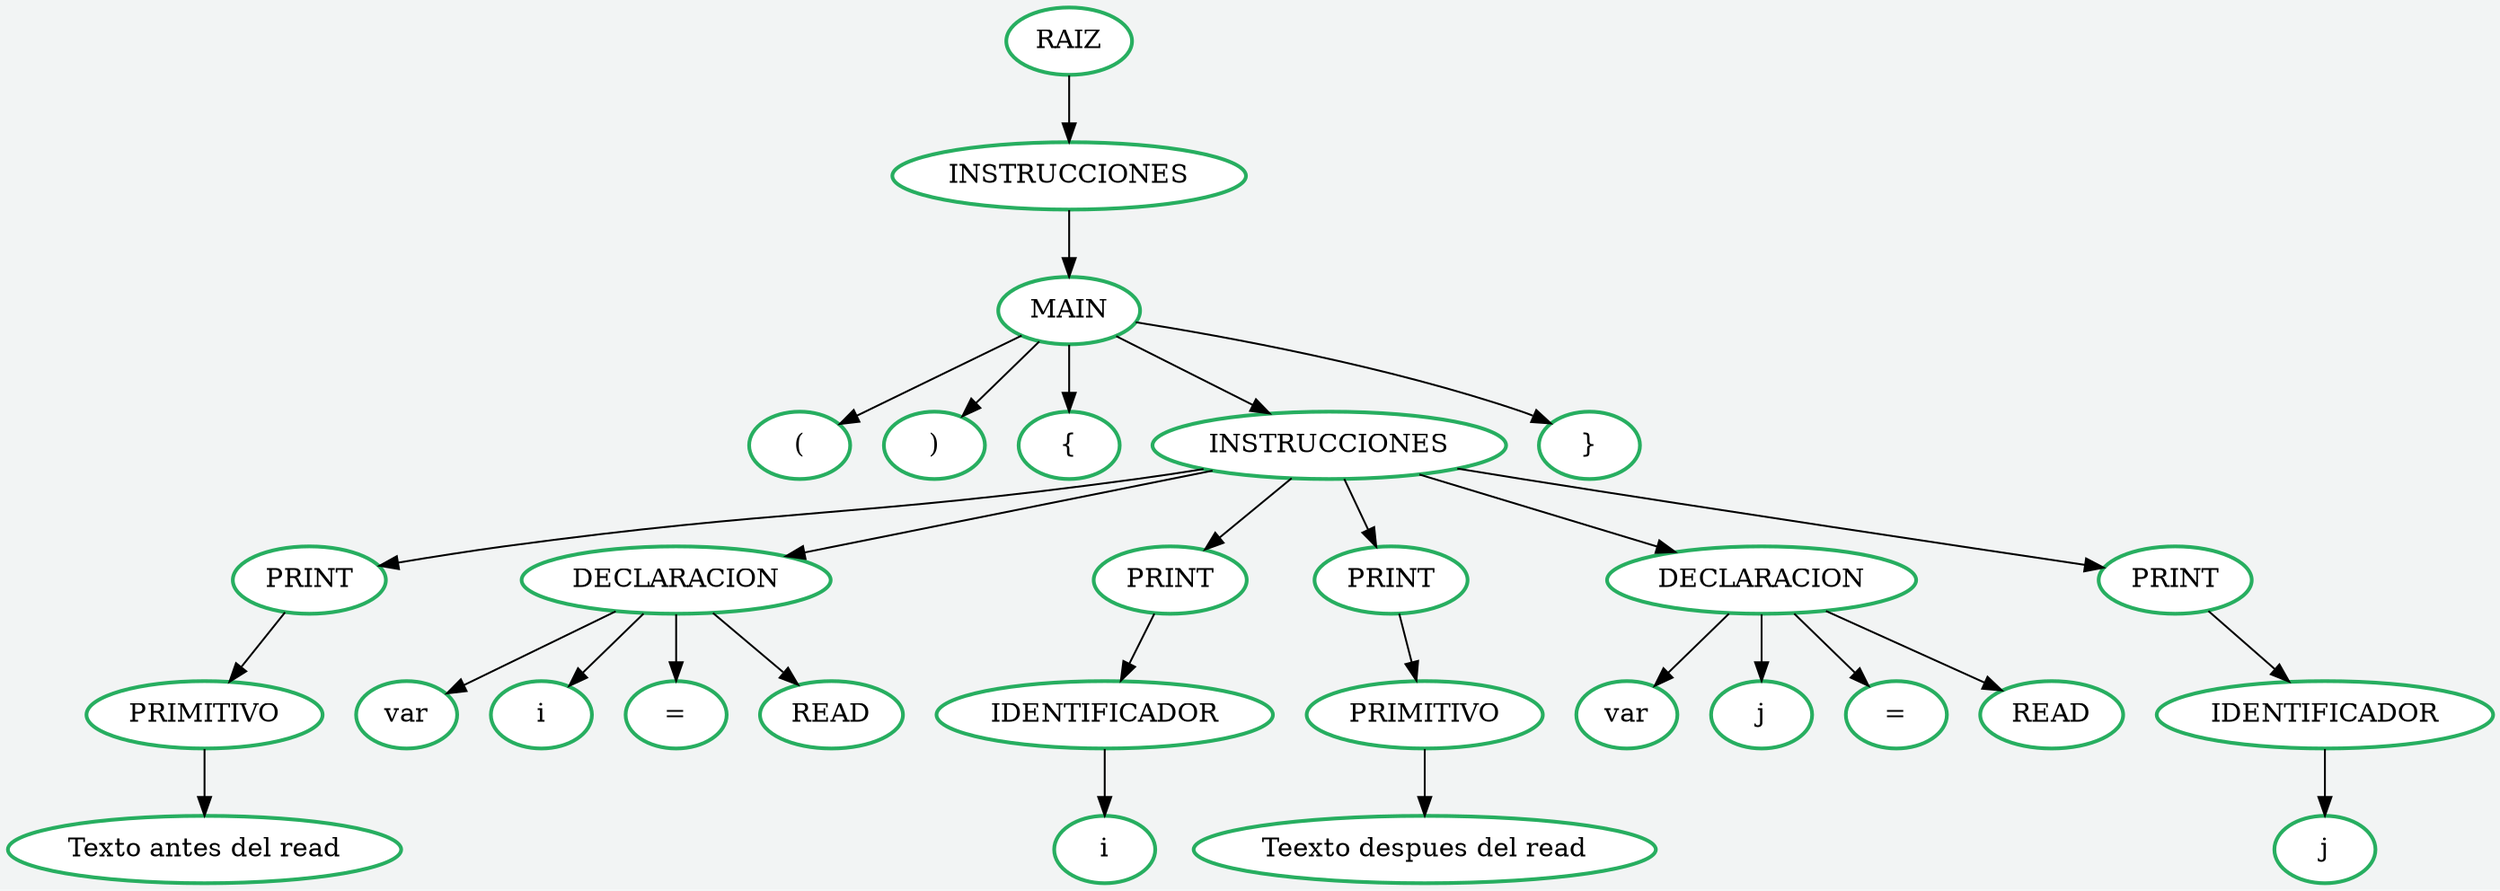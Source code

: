 digraph {
bgcolor="#F2F4F4"; node[style=bold, color="#27AE60", style="filled,setlinewidth(2)", fillcolor=white];
n0[label="RAIZ"];
n1[label="INSTRUCCIONES"];
n0->n1;
n2[label="MAIN"];
n1->n2;
n3[label="("];
n2->n3;
n4[label=")"];
n2->n4;
n5[label="{"];
n2->n5;
n6[label="INSTRUCCIONES"];
n2->n6;
n7[label="PRINT"];
n6->n7;
n8[label="PRIMITIVO"];
n7->n8;
n9[label="Texto antes del read"];
n8->n9;
n10[label="DECLARACION"];
n6->n10;
n11[label="var"];
n10->n11;
n12[label="i"];
n10->n12;
n13[label="="];
n10->n13;
n14[label="READ"];
n10->n14;
n15[label="PRINT"];
n6->n15;
n16[label="IDENTIFICADOR"];
n15->n16;
n17[label="i"];
n16->n17;
n18[label="PRINT"];
n6->n18;
n19[label="PRIMITIVO"];
n18->n19;
n20[label="Teexto despues del read"];
n19->n20;
n21[label="DECLARACION"];
n6->n21;
n22[label="var"];
n21->n22;
n23[label="j"];
n21->n23;
n24[label="="];
n21->n24;
n25[label="READ"];
n21->n25;
n26[label="PRINT"];
n6->n26;
n27[label="IDENTIFICADOR"];
n26->n27;
n28[label="j"];
n27->n28;
n29[label="}"];
n2->n29;
}